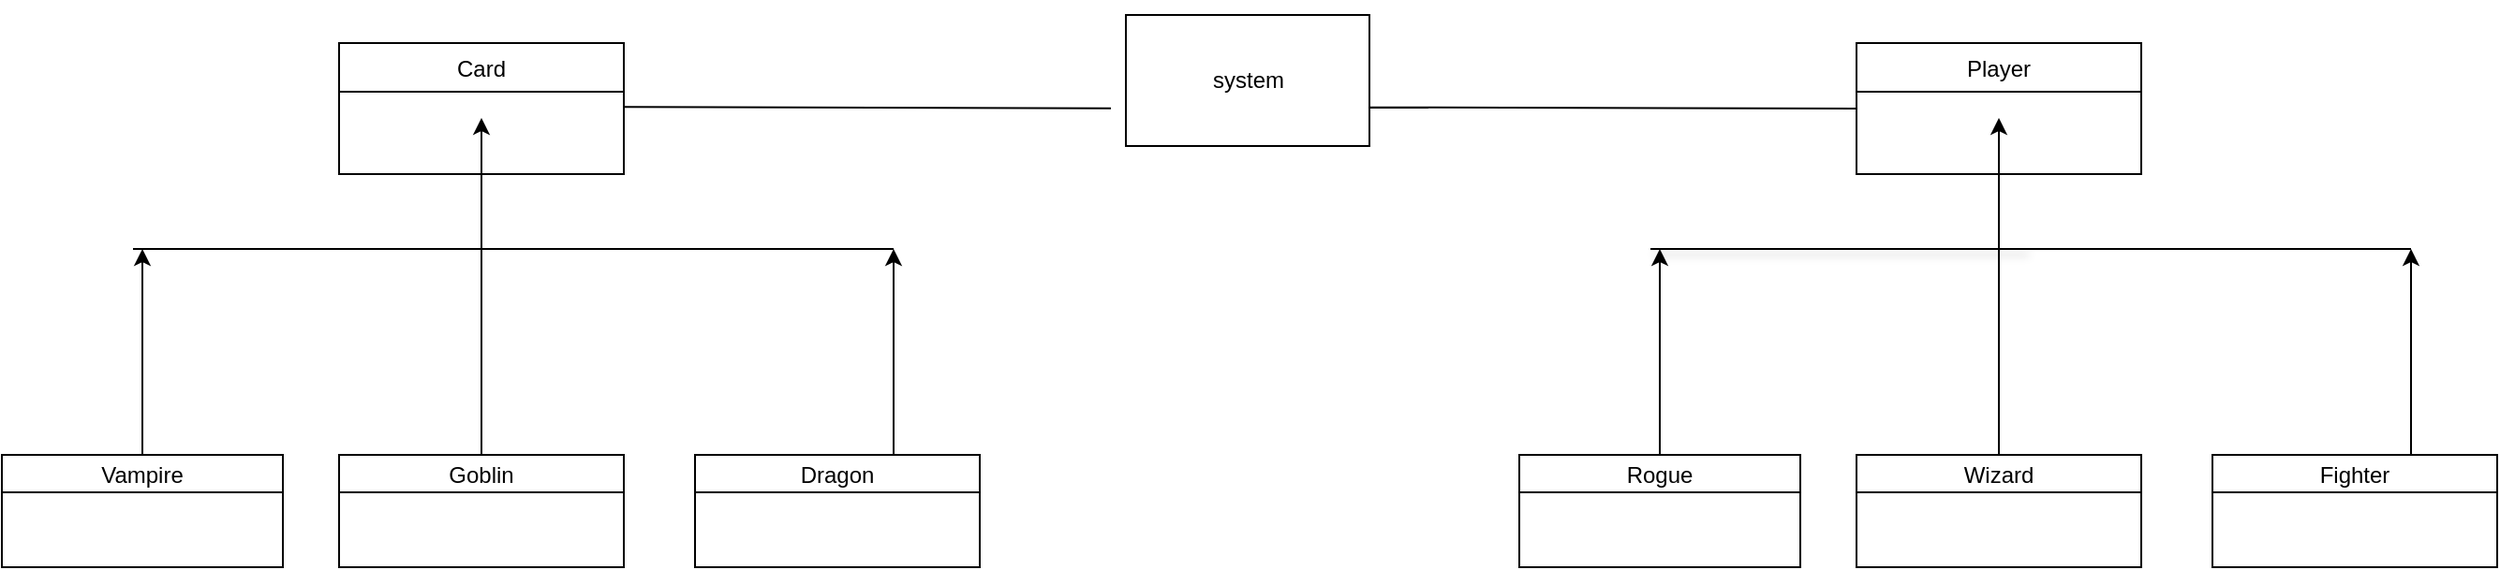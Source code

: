 <mxfile version="20.0.1" type="github">
  <diagram id="C5RBs43oDa-KdzZeNtuy" name="Page-1">
    <mxGraphModel dx="920" dy="504" grid="1" gridSize="10" guides="1" tooltips="1" connect="1" arrows="1" fold="1" page="1" pageScale="1" pageWidth="827" pageHeight="1169" math="0" shadow="0">
      <root>
        <mxCell id="WIyWlLk6GJQsqaUBKTNV-0" />
        <mxCell id="WIyWlLk6GJQsqaUBKTNV-1" parent="WIyWlLk6GJQsqaUBKTNV-0" />
        <mxCell id="zkfFHV4jXpPFQw0GAbJ--17" value="Player" style="swimlane;fontStyle=0;align=center;verticalAlign=top;childLayout=stackLayout;horizontal=1;startSize=26;horizontalStack=0;resizeParent=1;resizeLast=0;collapsible=1;marginBottom=0;rounded=0;shadow=0;strokeWidth=1;" parent="WIyWlLk6GJQsqaUBKTNV-1" vertex="1">
          <mxGeometry x="1170" y="120" width="152" height="70" as="geometry">
            <mxRectangle x="550" y="140" width="160" height="26" as="alternateBounds" />
          </mxGeometry>
        </mxCell>
        <mxCell id="lFzl7JNjyZy6LzNihTwQ-79" value="" style="edgeStyle=none;rounded=0;orthogonalLoop=1;jettySize=auto;html=1;align=center;" edge="1" parent="WIyWlLk6GJQsqaUBKTNV-1" source="lFzl7JNjyZy6LzNihTwQ-2">
          <mxGeometry relative="1" as="geometry">
            <mxPoint x="1246" y="160" as="targetPoint" />
          </mxGeometry>
        </mxCell>
        <mxCell id="lFzl7JNjyZy6LzNihTwQ-2" value="Wizard" style="swimlane;fontStyle=0;startSize=20;align=center;" vertex="1" parent="WIyWlLk6GJQsqaUBKTNV-1">
          <mxGeometry x="1170" y="340" width="152" height="60" as="geometry" />
        </mxCell>
        <mxCell id="lFzl7JNjyZy6LzNihTwQ-3" value="system" style="html=1;align=center;" vertex="1" parent="WIyWlLk6GJQsqaUBKTNV-1">
          <mxGeometry x="780" y="105" width="130" height="70" as="geometry" />
        </mxCell>
        <mxCell id="lFzl7JNjyZy6LzNihTwQ-76" value="" style="edgeStyle=none;rounded=0;orthogonalLoop=1;jettySize=auto;html=1;align=center;" edge="1" parent="WIyWlLk6GJQsqaUBKTNV-1" source="lFzl7JNjyZy6LzNihTwQ-16">
          <mxGeometry relative="1" as="geometry">
            <mxPoint x="1065" y="230" as="targetPoint" />
          </mxGeometry>
        </mxCell>
        <mxCell id="lFzl7JNjyZy6LzNihTwQ-16" value="Rogue" style="swimlane;fontStyle=0;startSize=20;align=center;" vertex="1" parent="WIyWlLk6GJQsqaUBKTNV-1">
          <mxGeometry x="990" y="340" width="150" height="60" as="geometry" />
        </mxCell>
        <mxCell id="lFzl7JNjyZy6LzNihTwQ-81" value="" style="edgeStyle=none;rounded=0;orthogonalLoop=1;jettySize=auto;html=1;align=center;" edge="1" parent="WIyWlLk6GJQsqaUBKTNV-1">
          <mxGeometry relative="1" as="geometry">
            <mxPoint x="1466" y="340" as="sourcePoint" />
            <mxPoint x="1466" y="230" as="targetPoint" />
          </mxGeometry>
        </mxCell>
        <mxCell id="lFzl7JNjyZy6LzNihTwQ-17" value="Fighter" style="swimlane;fontStyle=0;startSize=20;" vertex="1" parent="WIyWlLk6GJQsqaUBKTNV-1">
          <mxGeometry x="1360" y="340" width="152" height="60" as="geometry" />
        </mxCell>
        <mxCell id="lFzl7JNjyZy6LzNihTwQ-83" value="" style="edgeStyle=none;rounded=0;orthogonalLoop=1;jettySize=auto;html=1;startArrow=none;align=center;" edge="1" parent="WIyWlLk6GJQsqaUBKTNV-1">
          <mxGeometry relative="1" as="geometry">
            <mxPoint x="1266" y="230" as="sourcePoint" />
            <mxPoint x="1266" y="230" as="targetPoint" />
          </mxGeometry>
        </mxCell>
        <mxCell id="lFzl7JNjyZy6LzNihTwQ-88" value="" style="edgeStyle=none;rounded=0;orthogonalLoop=1;jettySize=auto;html=1;endArrow=none;align=center;" edge="1" parent="WIyWlLk6GJQsqaUBKTNV-1">
          <mxGeometry relative="1" as="geometry">
            <mxPoint x="1466" y="230" as="sourcePoint" />
            <mxPoint x="1250" y="230" as="targetPoint" />
          </mxGeometry>
        </mxCell>
        <mxCell id="lFzl7JNjyZy6LzNihTwQ-90" style="edgeStyle=none;rounded=0;orthogonalLoop=1;jettySize=auto;html=1;exitX=0.25;exitY=0;exitDx=0;exitDy=0;align=center;" edge="1" parent="WIyWlLk6GJQsqaUBKTNV-1" source="lFzl7JNjyZy6LzNihTwQ-3" target="lFzl7JNjyZy6LzNihTwQ-3">
          <mxGeometry relative="1" as="geometry" />
        </mxCell>
        <mxCell id="lFzl7JNjyZy6LzNihTwQ-105" value="" style="edgeStyle=none;rounded=0;orthogonalLoop=1;jettySize=auto;html=1;endArrow=none;align=center;shadow=1;" edge="1" parent="WIyWlLk6GJQsqaUBKTNV-1">
          <mxGeometry relative="1" as="geometry">
            <mxPoint x="1260" y="230" as="sourcePoint" />
            <mxPoint x="1060" y="230" as="targetPoint" />
          </mxGeometry>
        </mxCell>
        <mxCell id="lFzl7JNjyZy6LzNihTwQ-106" value="" style="edgeStyle=none;rounded=0;orthogonalLoop=1;jettySize=auto;html=1;endArrow=none;align=center;" edge="1" parent="WIyWlLk6GJQsqaUBKTNV-1">
          <mxGeometry relative="1" as="geometry">
            <mxPoint x="1170" y="155" as="sourcePoint" />
            <mxPoint x="910" y="154.33" as="targetPoint" />
          </mxGeometry>
        </mxCell>
        <mxCell id="lFzl7JNjyZy6LzNihTwQ-108" style="edgeStyle=none;rounded=0;orthogonalLoop=1;jettySize=auto;html=1;entryX=1;entryY=0.5;entryDx=0;entryDy=0;shadow=1;" edge="1" parent="WIyWlLk6GJQsqaUBKTNV-1">
          <mxGeometry relative="1" as="geometry">
            <mxPoint x="500" y="150" as="sourcePoint" />
            <mxPoint x="500" y="150" as="targetPoint" />
          </mxGeometry>
        </mxCell>
        <mxCell id="lFzl7JNjyZy6LzNihTwQ-120" value="Card" style="swimlane;fontStyle=0;align=center;verticalAlign=top;childLayout=stackLayout;horizontal=1;startSize=26;horizontalStack=0;resizeParent=1;resizeLast=0;collapsible=1;marginBottom=0;rounded=0;shadow=0;strokeWidth=1;" vertex="1" parent="WIyWlLk6GJQsqaUBKTNV-1">
          <mxGeometry x="360" y="120" width="152" height="70" as="geometry">
            <mxRectangle x="550" y="140" width="160" height="26" as="alternateBounds" />
          </mxGeometry>
        </mxCell>
        <mxCell id="lFzl7JNjyZy6LzNihTwQ-121" value="" style="edgeStyle=none;rounded=0;orthogonalLoop=1;jettySize=auto;html=1;align=center;" edge="1" parent="WIyWlLk6GJQsqaUBKTNV-1" source="lFzl7JNjyZy6LzNihTwQ-122">
          <mxGeometry relative="1" as="geometry">
            <mxPoint x="436" y="160" as="targetPoint" />
          </mxGeometry>
        </mxCell>
        <mxCell id="lFzl7JNjyZy6LzNihTwQ-122" value="Goblin" style="swimlane;fontStyle=0;startSize=20;align=center;" vertex="1" parent="WIyWlLk6GJQsqaUBKTNV-1">
          <mxGeometry x="360" y="340" width="152" height="60" as="geometry" />
        </mxCell>
        <mxCell id="lFzl7JNjyZy6LzNihTwQ-123" value="" style="edgeStyle=none;rounded=0;orthogonalLoop=1;jettySize=auto;html=1;align=center;" edge="1" parent="WIyWlLk6GJQsqaUBKTNV-1" source="lFzl7JNjyZy6LzNihTwQ-124">
          <mxGeometry relative="1" as="geometry">
            <mxPoint x="255" y="230" as="targetPoint" />
            <Array as="points">
              <mxPoint x="255" y="280" />
            </Array>
          </mxGeometry>
        </mxCell>
        <mxCell id="lFzl7JNjyZy6LzNihTwQ-124" value="Vampire" style="swimlane;fontStyle=0;startSize=20;align=center;" vertex="1" parent="WIyWlLk6GJQsqaUBKTNV-1">
          <mxGeometry x="180" y="340" width="150" height="60" as="geometry" />
        </mxCell>
        <mxCell id="lFzl7JNjyZy6LzNihTwQ-125" value="" style="edgeStyle=none;rounded=0;orthogonalLoop=1;jettySize=auto;html=1;align=center;" edge="1" parent="WIyWlLk6GJQsqaUBKTNV-1">
          <mxGeometry relative="1" as="geometry">
            <mxPoint x="656" y="340" as="sourcePoint" />
            <mxPoint x="656" y="230" as="targetPoint" />
          </mxGeometry>
        </mxCell>
        <mxCell id="lFzl7JNjyZy6LzNihTwQ-126" value="Dragon" style="swimlane;fontStyle=0;startSize=20;" vertex="1" parent="WIyWlLk6GJQsqaUBKTNV-1">
          <mxGeometry x="550" y="340" width="152" height="60" as="geometry" />
        </mxCell>
        <mxCell id="lFzl7JNjyZy6LzNihTwQ-127" value="" style="edgeStyle=none;rounded=0;orthogonalLoop=1;jettySize=auto;html=1;startArrow=none;align=center;" edge="1" parent="WIyWlLk6GJQsqaUBKTNV-1">
          <mxGeometry relative="1" as="geometry">
            <mxPoint x="456" y="230" as="sourcePoint" />
            <mxPoint x="456" y="230" as="targetPoint" />
          </mxGeometry>
        </mxCell>
        <mxCell id="lFzl7JNjyZy6LzNihTwQ-128" value="" style="edgeStyle=none;rounded=0;orthogonalLoop=1;jettySize=auto;html=1;endArrow=none;align=center;" edge="1" parent="WIyWlLk6GJQsqaUBKTNV-1">
          <mxGeometry relative="1" as="geometry">
            <mxPoint x="656" y="230" as="sourcePoint" />
            <mxPoint x="250" y="230" as="targetPoint" />
          </mxGeometry>
        </mxCell>
        <mxCell id="lFzl7JNjyZy6LzNihTwQ-130" value="" style="edgeStyle=none;rounded=0;orthogonalLoop=1;jettySize=auto;html=1;endArrow=none;align=center;" edge="1" parent="WIyWlLk6GJQsqaUBKTNV-1">
          <mxGeometry relative="1" as="geometry">
            <mxPoint x="772" y="154.84" as="sourcePoint" />
            <mxPoint x="512" y="154.17" as="targetPoint" />
          </mxGeometry>
        </mxCell>
      </root>
    </mxGraphModel>
  </diagram>
</mxfile>
